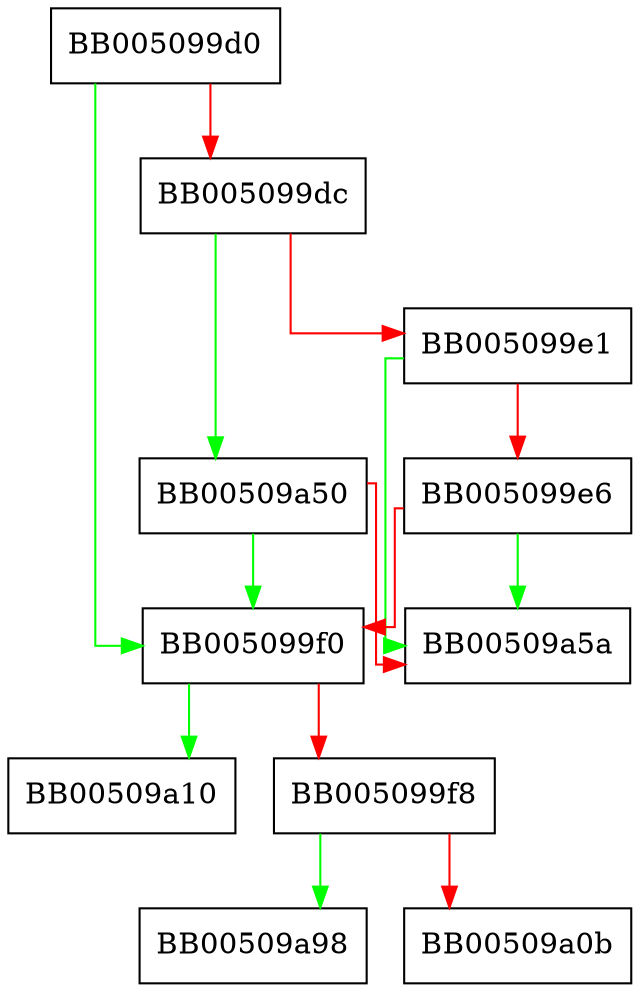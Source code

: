 digraph tls13_validate_record_header {
  node [shape="box"];
  graph [splines=ortho];
  BB005099d0 -> BB005099f0 [color="green"];
  BB005099d0 -> BB005099dc [color="red"];
  BB005099dc -> BB00509a50 [color="green"];
  BB005099dc -> BB005099e1 [color="red"];
  BB005099e1 -> BB00509a5a [color="green"];
  BB005099e1 -> BB005099e6 [color="red"];
  BB005099e6 -> BB00509a5a [color="green"];
  BB005099e6 -> BB005099f0 [color="red"];
  BB005099f0 -> BB00509a10 [color="green"];
  BB005099f0 -> BB005099f8 [color="red"];
  BB005099f8 -> BB00509a98 [color="green"];
  BB005099f8 -> BB00509a0b [color="red"];
  BB00509a50 -> BB005099f0 [color="green"];
  BB00509a50 -> BB00509a5a [color="red"];
}